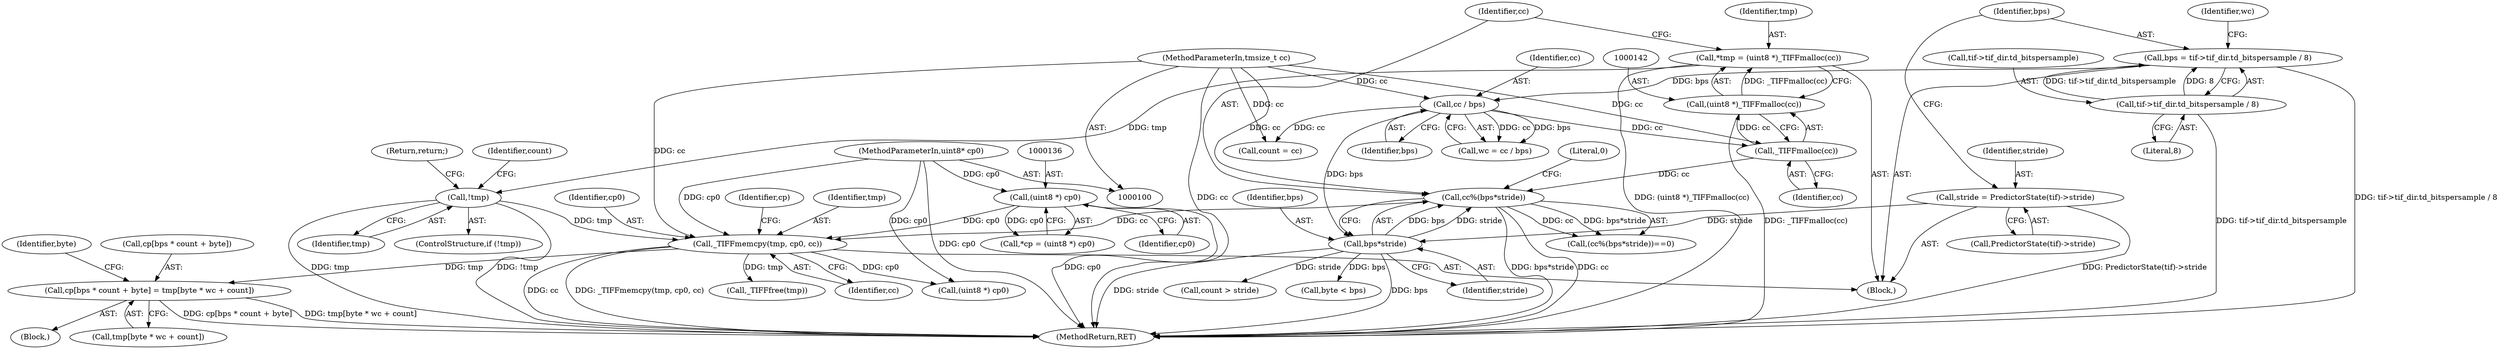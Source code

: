 digraph "1_libtiff_3ca657a8793dd011bf869695d72ad31c779c3cc1_3@array" {
"1000212" [label="(Call,cp[bps * count + byte] = tmp[byte * wc + count])"];
"1000182" [label="(Call,_TIFFmemcpy(tmp, cp0, cc))"];
"1000154" [label="(Call,!tmp)"];
"1000139" [label="(Call,*tmp = (uint8 *)_TIFFmalloc(cc))"];
"1000141" [label="(Call,(uint8 *)_TIFFmalloc(cc))"];
"1000143" [label="(Call,_TIFFmalloc(cc))"];
"1000103" [label="(MethodParameterIn,tmsize_t cc)"];
"1000125" [label="(Call,cc / bps)"];
"1000113" [label="(Call,bps = tif->tif_dir.td_bitspersample / 8)"];
"1000115" [label="(Call,tif->tif_dir.td_bitspersample / 8)"];
"1000135" [label="(Call,(uint8 *) cp0)"];
"1000102" [label="(MethodParameterIn,uint8* cp0)"];
"1000147" [label="(Call,cc%(bps*stride))"];
"1000149" [label="(Call,bps*stride)"];
"1000106" [label="(Call,stride = PredictorState(tif)->stride)"];
"1000127" [label="(Identifier,bps)"];
"1000159" [label="(Identifier,count)"];
"1000212" [label="(Call,cp[bps * count + byte] = tmp[byte * wc + count])"];
"1000141" [label="(Call,(uint8 *)_TIFFmalloc(cc))"];
"1000185" [label="(Identifier,cc)"];
"1000139" [label="(Call,*tmp = (uint8 *)_TIFFmalloc(cc))"];
"1000102" [label="(MethodParameterIn,uint8* cp0)"];
"1000113" [label="(Call,bps = tif->tif_dir.td_bitspersample / 8)"];
"1000124" [label="(Identifier,wc)"];
"1000137" [label="(Identifier,cp0)"];
"1000229" [label="(MethodReturn,RET)"];
"1000151" [label="(Identifier,stride)"];
"1000158" [label="(Call,count > stride)"];
"1000116" [label="(Call,tif->tif_dir.td_bitspersample)"];
"1000123" [label="(Call,wc = cc / bps)"];
"1000108" [label="(Call,PredictorState(tif)->stride)"];
"1000210" [label="(Identifier,byte)"];
"1000153" [label="(ControlStructure,if (!tmp))"];
"1000133" [label="(Call,*cp = (uint8 *) cp0)"];
"1000126" [label="(Identifier,cc)"];
"1000152" [label="(Literal,0)"];
"1000154" [label="(Call,!tmp)"];
"1000187" [label="(Identifier,cp)"];
"1000104" [label="(Block,)"];
"1000149" [label="(Call,bps*stride)"];
"1000148" [label="(Identifier,cc)"];
"1000129" [label="(Call,count = cc)"];
"1000150" [label="(Identifier,bps)"];
"1000211" [label="(Block,)"];
"1000103" [label="(MethodParameterIn,tmsize_t cc)"];
"1000227" [label="(Call,_TIFFfree(tmp))"];
"1000125" [label="(Call,cc / bps)"];
"1000143" [label="(Call,_TIFFmalloc(cc))"];
"1000188" [label="(Call,(uint8 *) cp0)"];
"1000115" [label="(Call,tif->tif_dir.td_bitspersample / 8)"];
"1000146" [label="(Call,(cc%(bps*stride))==0)"];
"1000147" [label="(Call,cc%(bps*stride))"];
"1000213" [label="(Call,cp[bps * count + byte])"];
"1000144" [label="(Identifier,cc)"];
"1000107" [label="(Identifier,stride)"];
"1000220" [label="(Call,tmp[byte * wc + count])"];
"1000156" [label="(Return,return;)"];
"1000182" [label="(Call,_TIFFmemcpy(tmp, cp0, cc))"];
"1000155" [label="(Identifier,tmp)"];
"1000135" [label="(Call,(uint8 *) cp0)"];
"1000121" [label="(Literal,8)"];
"1000114" [label="(Identifier,bps)"];
"1000183" [label="(Identifier,tmp)"];
"1000184" [label="(Identifier,cp0)"];
"1000106" [label="(Call,stride = PredictorState(tif)->stride)"];
"1000140" [label="(Identifier,tmp)"];
"1000206" [label="(Call,byte < bps)"];
"1000212" -> "1000211"  [label="AST: "];
"1000212" -> "1000220"  [label="CFG: "];
"1000213" -> "1000212"  [label="AST: "];
"1000220" -> "1000212"  [label="AST: "];
"1000210" -> "1000212"  [label="CFG: "];
"1000212" -> "1000229"  [label="DDG: cp[bps * count + byte]"];
"1000212" -> "1000229"  [label="DDG: tmp[byte * wc + count]"];
"1000182" -> "1000212"  [label="DDG: tmp"];
"1000182" -> "1000104"  [label="AST: "];
"1000182" -> "1000185"  [label="CFG: "];
"1000183" -> "1000182"  [label="AST: "];
"1000184" -> "1000182"  [label="AST: "];
"1000185" -> "1000182"  [label="AST: "];
"1000187" -> "1000182"  [label="CFG: "];
"1000182" -> "1000229"  [label="DDG: cc"];
"1000182" -> "1000229"  [label="DDG: _TIFFmemcpy(tmp, cp0, cc)"];
"1000154" -> "1000182"  [label="DDG: tmp"];
"1000135" -> "1000182"  [label="DDG: cp0"];
"1000102" -> "1000182"  [label="DDG: cp0"];
"1000147" -> "1000182"  [label="DDG: cc"];
"1000103" -> "1000182"  [label="DDG: cc"];
"1000182" -> "1000188"  [label="DDG: cp0"];
"1000182" -> "1000227"  [label="DDG: tmp"];
"1000154" -> "1000153"  [label="AST: "];
"1000154" -> "1000155"  [label="CFG: "];
"1000155" -> "1000154"  [label="AST: "];
"1000156" -> "1000154"  [label="CFG: "];
"1000159" -> "1000154"  [label="CFG: "];
"1000154" -> "1000229"  [label="DDG: tmp"];
"1000154" -> "1000229"  [label="DDG: !tmp"];
"1000139" -> "1000154"  [label="DDG: tmp"];
"1000139" -> "1000104"  [label="AST: "];
"1000139" -> "1000141"  [label="CFG: "];
"1000140" -> "1000139"  [label="AST: "];
"1000141" -> "1000139"  [label="AST: "];
"1000148" -> "1000139"  [label="CFG: "];
"1000139" -> "1000229"  [label="DDG: (uint8 *)_TIFFmalloc(cc)"];
"1000141" -> "1000139"  [label="DDG: _TIFFmalloc(cc)"];
"1000141" -> "1000143"  [label="CFG: "];
"1000142" -> "1000141"  [label="AST: "];
"1000143" -> "1000141"  [label="AST: "];
"1000141" -> "1000229"  [label="DDG: _TIFFmalloc(cc)"];
"1000143" -> "1000141"  [label="DDG: cc"];
"1000143" -> "1000144"  [label="CFG: "];
"1000144" -> "1000143"  [label="AST: "];
"1000103" -> "1000143"  [label="DDG: cc"];
"1000125" -> "1000143"  [label="DDG: cc"];
"1000143" -> "1000147"  [label="DDG: cc"];
"1000103" -> "1000100"  [label="AST: "];
"1000103" -> "1000229"  [label="DDG: cc"];
"1000103" -> "1000125"  [label="DDG: cc"];
"1000103" -> "1000129"  [label="DDG: cc"];
"1000103" -> "1000147"  [label="DDG: cc"];
"1000125" -> "1000123"  [label="AST: "];
"1000125" -> "1000127"  [label="CFG: "];
"1000126" -> "1000125"  [label="AST: "];
"1000127" -> "1000125"  [label="AST: "];
"1000123" -> "1000125"  [label="CFG: "];
"1000125" -> "1000123"  [label="DDG: cc"];
"1000125" -> "1000123"  [label="DDG: bps"];
"1000113" -> "1000125"  [label="DDG: bps"];
"1000125" -> "1000129"  [label="DDG: cc"];
"1000125" -> "1000149"  [label="DDG: bps"];
"1000113" -> "1000104"  [label="AST: "];
"1000113" -> "1000115"  [label="CFG: "];
"1000114" -> "1000113"  [label="AST: "];
"1000115" -> "1000113"  [label="AST: "];
"1000124" -> "1000113"  [label="CFG: "];
"1000113" -> "1000229"  [label="DDG: tif->tif_dir.td_bitspersample / 8"];
"1000115" -> "1000113"  [label="DDG: tif->tif_dir.td_bitspersample"];
"1000115" -> "1000113"  [label="DDG: 8"];
"1000115" -> "1000121"  [label="CFG: "];
"1000116" -> "1000115"  [label="AST: "];
"1000121" -> "1000115"  [label="AST: "];
"1000115" -> "1000229"  [label="DDG: tif->tif_dir.td_bitspersample"];
"1000135" -> "1000133"  [label="AST: "];
"1000135" -> "1000137"  [label="CFG: "];
"1000136" -> "1000135"  [label="AST: "];
"1000137" -> "1000135"  [label="AST: "];
"1000133" -> "1000135"  [label="CFG: "];
"1000135" -> "1000229"  [label="DDG: cp0"];
"1000135" -> "1000133"  [label="DDG: cp0"];
"1000102" -> "1000135"  [label="DDG: cp0"];
"1000102" -> "1000100"  [label="AST: "];
"1000102" -> "1000229"  [label="DDG: cp0"];
"1000102" -> "1000188"  [label="DDG: cp0"];
"1000147" -> "1000146"  [label="AST: "];
"1000147" -> "1000149"  [label="CFG: "];
"1000148" -> "1000147"  [label="AST: "];
"1000149" -> "1000147"  [label="AST: "];
"1000152" -> "1000147"  [label="CFG: "];
"1000147" -> "1000229"  [label="DDG: bps*stride"];
"1000147" -> "1000229"  [label="DDG: cc"];
"1000147" -> "1000146"  [label="DDG: cc"];
"1000147" -> "1000146"  [label="DDG: bps*stride"];
"1000149" -> "1000147"  [label="DDG: bps"];
"1000149" -> "1000147"  [label="DDG: stride"];
"1000149" -> "1000151"  [label="CFG: "];
"1000150" -> "1000149"  [label="AST: "];
"1000151" -> "1000149"  [label="AST: "];
"1000149" -> "1000229"  [label="DDG: stride"];
"1000149" -> "1000229"  [label="DDG: bps"];
"1000106" -> "1000149"  [label="DDG: stride"];
"1000149" -> "1000158"  [label="DDG: stride"];
"1000149" -> "1000206"  [label="DDG: bps"];
"1000106" -> "1000104"  [label="AST: "];
"1000106" -> "1000108"  [label="CFG: "];
"1000107" -> "1000106"  [label="AST: "];
"1000108" -> "1000106"  [label="AST: "];
"1000114" -> "1000106"  [label="CFG: "];
"1000106" -> "1000229"  [label="DDG: PredictorState(tif)->stride"];
}
